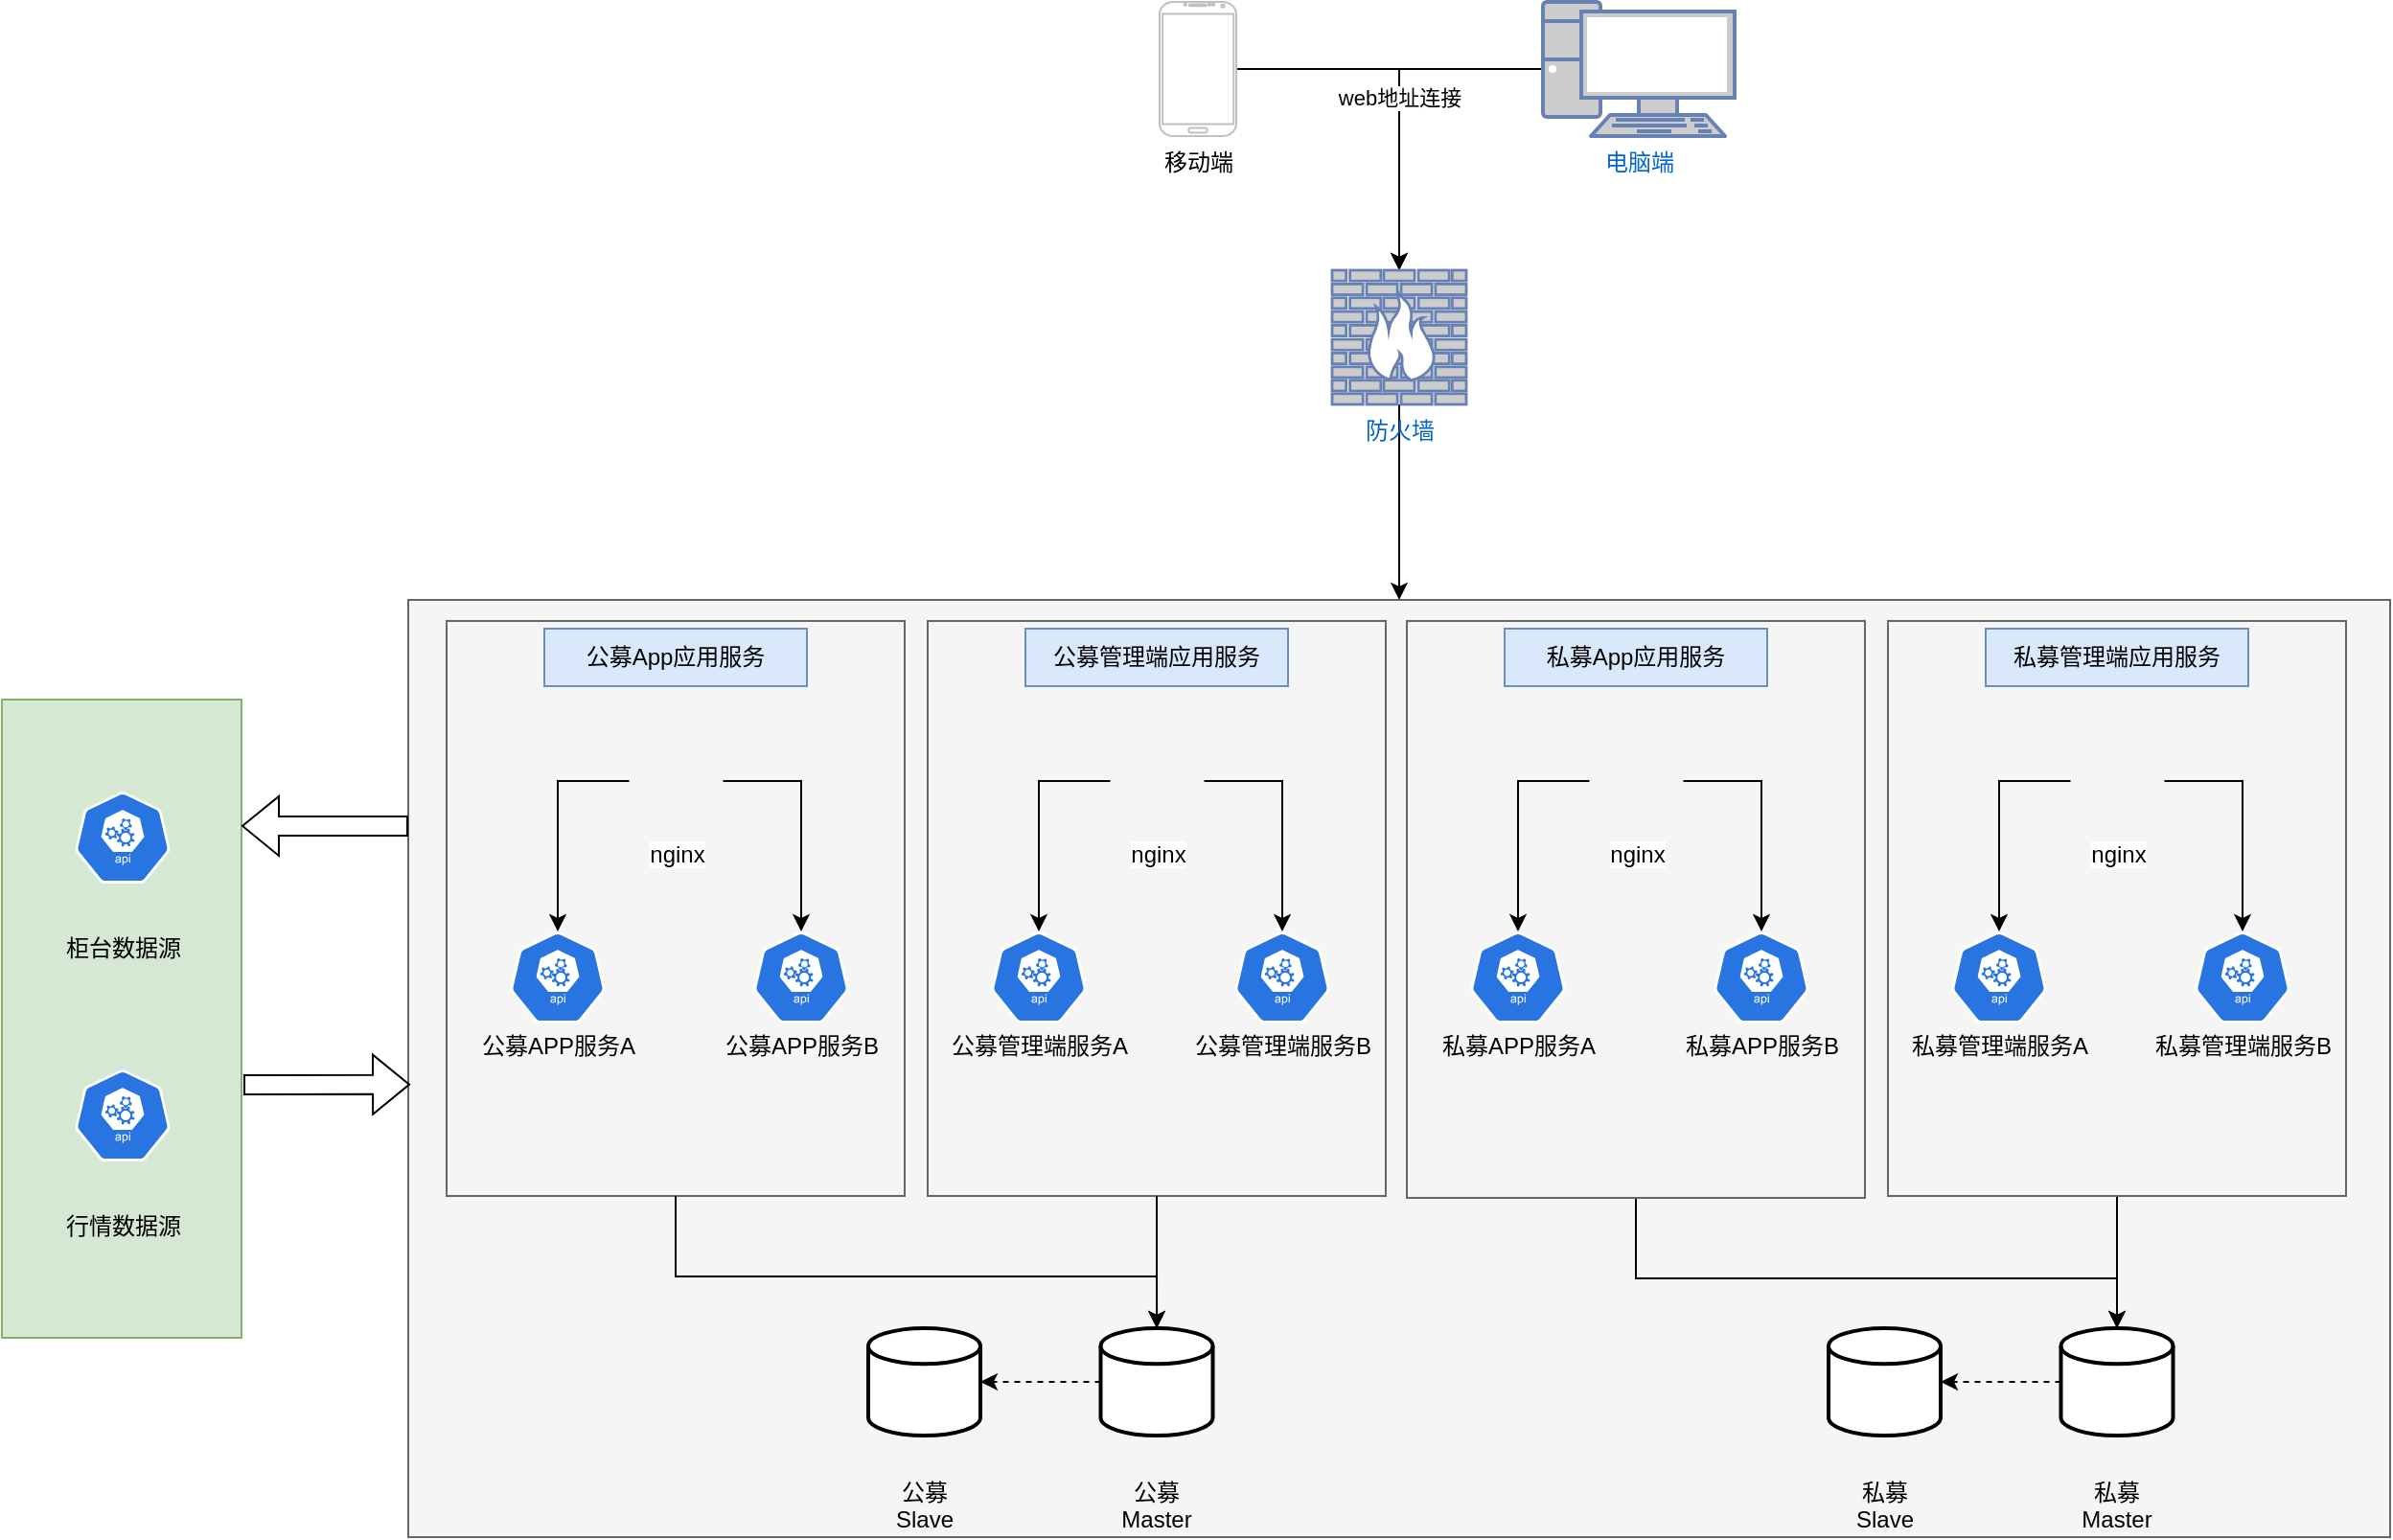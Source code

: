 <mxfile version="20.6.0" type="github"><diagram id="FFtLRq6kpSI4ZGspot21" name="第 1 页"><mxGraphModel dx="1822" dy="762" grid="0" gridSize="10" guides="1" tooltips="1" connect="1" arrows="1" fold="1" page="0" pageScale="1" pageWidth="827" pageHeight="1169" math="0" shadow="0"><root><mxCell id="0"/><mxCell id="1" parent="0"/><mxCell id="mLE344PUC3wgoO-I7Rjk-73" value="" style="rounded=0;whiteSpace=wrap;html=1;fillColor=#d5e8d4;strokeColor=#82b366;" parent="1" vertex="1"><mxGeometry x="-312" y="479" width="125" height="333" as="geometry"/></mxCell><mxCell id="mLE344PUC3wgoO-I7Rjk-8" value="" style="rounded=0;whiteSpace=wrap;html=1;fillColor=#f5f5f5;fontColor=#333333;strokeColor=#666666;" parent="1" vertex="1"><mxGeometry x="-100" y="427" width="1034" height="489" as="geometry"/></mxCell><mxCell id="q4_Ds_hNTsAd4L0cq3j5-17" value="" style="rounded=0;whiteSpace=wrap;html=1;fillColor=#f5f5f5;strokeColor=#666666;fontColor=#333333;" parent="1" vertex="1"><mxGeometry x="-80" y="438" width="239" height="300" as="geometry"/></mxCell><mxCell id="q4_Ds_hNTsAd4L0cq3j5-4" style="edgeStyle=orthogonalEdgeStyle;rounded=0;orthogonalLoop=1;jettySize=auto;html=1;" parent="1" source="q4_Ds_hNTsAd4L0cq3j5-1" target="q4_Ds_hNTsAd4L0cq3j5-3" edge="1"><mxGeometry relative="1" as="geometry"/></mxCell><mxCell id="q4_Ds_hNTsAd4L0cq3j5-1" value="移动端" style="verticalLabelPosition=bottom;verticalAlign=top;html=1;shadow=0;dashed=0;strokeWidth=1;shape=mxgraph.android.phone2;strokeColor=#c0c0c0;" parent="1" vertex="1"><mxGeometry x="292" y="115" width="40" height="70" as="geometry"/></mxCell><mxCell id="q4_Ds_hNTsAd4L0cq3j5-5" value="web地址连接" style="edgeStyle=orthogonalEdgeStyle;rounded=0;orthogonalLoop=1;jettySize=auto;html=1;" parent="1" source="q4_Ds_hNTsAd4L0cq3j5-2" target="q4_Ds_hNTsAd4L0cq3j5-3" edge="1"><mxGeometry relative="1" as="geometry"/></mxCell><mxCell id="q4_Ds_hNTsAd4L0cq3j5-2" value="电脑端" style="fontColor=#0066CC;verticalAlign=top;verticalLabelPosition=bottom;labelPosition=center;align=center;html=1;outlineConnect=0;fillColor=#CCCCCC;strokeColor=#6881B3;gradientColor=none;gradientDirection=north;strokeWidth=2;shape=mxgraph.networks.pc;" parent="1" vertex="1"><mxGeometry x="492" y="115" width="100" height="70" as="geometry"/></mxCell><mxCell id="mLE344PUC3wgoO-I7Rjk-84" style="edgeStyle=orthogonalEdgeStyle;rounded=0;orthogonalLoop=1;jettySize=auto;html=1;entryX=0.5;entryY=0;entryDx=0;entryDy=0;" parent="1" source="q4_Ds_hNTsAd4L0cq3j5-3" target="mLE344PUC3wgoO-I7Rjk-8" edge="1"><mxGeometry relative="1" as="geometry"/></mxCell><mxCell id="q4_Ds_hNTsAd4L0cq3j5-3" value="防火墙" style="fontColor=#0066CC;verticalAlign=top;verticalLabelPosition=bottom;labelPosition=center;align=center;html=1;outlineConnect=0;fillColor=#CCCCCC;strokeColor=#6881B3;gradientColor=none;gradientDirection=north;strokeWidth=2;shape=mxgraph.networks.firewall;" parent="1" vertex="1"><mxGeometry x="382" y="255" width="70" height="70" as="geometry"/></mxCell><mxCell id="mLE344PUC3wgoO-I7Rjk-16" style="edgeStyle=orthogonalEdgeStyle;rounded=0;orthogonalLoop=1;jettySize=auto;html=1;" parent="1" source="q4_Ds_hNTsAd4L0cq3j5-6" target="q4_Ds_hNTsAd4L0cq3j5-10" edge="1"><mxGeometry relative="1" as="geometry"/></mxCell><mxCell id="mLE344PUC3wgoO-I7Rjk-17" style="edgeStyle=orthogonalEdgeStyle;rounded=0;orthogonalLoop=1;jettySize=auto;html=1;entryX=0.5;entryY=0;entryDx=0;entryDy=0;entryPerimeter=0;" parent="1" source="q4_Ds_hNTsAd4L0cq3j5-6" target="mLE344PUC3wgoO-I7Rjk-15" edge="1"><mxGeometry relative="1" as="geometry"/></mxCell><mxCell id="q4_Ds_hNTsAd4L0cq3j5-6" value="nginx" style="shape=image;html=1;verticalAlign=top;verticalLabelPosition=bottom;labelBackgroundColor=#ffffff;imageAspect=0;aspect=fixed;image=https://cdn4.iconfinder.com/data/icons/logos-brands-5/24/nginx-128.png" parent="1" vertex="1"><mxGeometry x="15.25" y="497" width="49" height="49" as="geometry"/></mxCell><mxCell id="q4_Ds_hNTsAd4L0cq3j5-10" value="&lt;br&gt;&lt;br&gt;&lt;br&gt;&lt;br&gt;&lt;br&gt;公募APP服务A" style="html=1;dashed=0;whitespace=wrap;fillColor=#2875E2;strokeColor=#ffffff;points=[[0.005,0.63,0],[0.1,0.2,0],[0.9,0.2,0],[0.5,0,0],[0.995,0.63,0],[0.72,0.99,0],[0.5,1,0],[0.28,0.99,0]];shape=mxgraph.kubernetes.icon;prIcon=api" parent="1" vertex="1"><mxGeometry x="-47" y="600" width="50" height="48" as="geometry"/></mxCell><mxCell id="q4_Ds_hNTsAd4L0cq3j5-18" value="&lt;br&gt;&lt;br&gt;&lt;br&gt;&lt;br&gt;&lt;br&gt;&lt;br&gt;&lt;br&gt;&lt;br&gt;柜台数据源" style="html=1;dashed=0;whitespace=wrap;fillColor=#2875E2;strokeColor=#ffffff;points=[[0.005,0.63,0],[0.1,0.2,0],[0.9,0.2,0],[0.5,0,0],[0.995,0.63,0],[0.72,0.99,0],[0.5,1,0],[0.28,0.99,0]];shape=mxgraph.kubernetes.icon;prIcon=api" parent="1" vertex="1"><mxGeometry x="-274" y="527" width="50" height="48" as="geometry"/></mxCell><mxCell id="mLE344PUC3wgoO-I7Rjk-81" style="edgeStyle=orthogonalEdgeStyle;rounded=0;orthogonalLoop=1;jettySize=auto;html=1;dashed=1;" parent="1" source="q4_Ds_hNTsAd4L0cq3j5-20" target="mLE344PUC3wgoO-I7Rjk-6" edge="1"><mxGeometry relative="1" as="geometry"/></mxCell><mxCell id="q4_Ds_hNTsAd4L0cq3j5-20" value="&lt;br&gt;&lt;br&gt;&lt;br&gt;&lt;br&gt;&lt;br&gt;&lt;br&gt;&lt;br&gt;&lt;br&gt;&lt;br&gt;公募Master" style="strokeWidth=2;html=1;shape=mxgraph.flowchart.database;whiteSpace=wrap;" parent="1" vertex="1"><mxGeometry x="261.25" y="807" width="58.5" height="56" as="geometry"/></mxCell><mxCell id="mLE344PUC3wgoO-I7Rjk-6" value="&lt;br&gt;&lt;br&gt;&lt;br&gt;&lt;br&gt;&lt;br&gt;&lt;br&gt;&lt;br&gt;&lt;br&gt;&lt;br&gt;公募&lt;br&gt;Slave" style="strokeWidth=2;html=1;shape=mxgraph.flowchart.database;whiteSpace=wrap;" parent="1" vertex="1"><mxGeometry x="140" y="807" width="58.5" height="56" as="geometry"/></mxCell><mxCell id="mLE344PUC3wgoO-I7Rjk-13" value="公募App应用服务" style="text;html=1;strokeColor=#6c8ebf;fillColor=#dae8fc;align=center;verticalAlign=middle;whiteSpace=wrap;rounded=0;" parent="1" vertex="1"><mxGeometry x="-29" y="442" width="137" height="30" as="geometry"/></mxCell><mxCell id="mLE344PUC3wgoO-I7Rjk-15" value="&lt;br&gt;&lt;br&gt;&lt;br&gt;&lt;br&gt;&lt;br&gt;公募APP服务B" style="html=1;dashed=0;whitespace=wrap;fillColor=#2875E2;strokeColor=#ffffff;points=[[0.005,0.63,0],[0.1,0.2,0],[0.9,0.2,0],[0.5,0,0],[0.995,0.63,0],[0.72,0.99,0],[0.5,1,0],[0.28,0.99,0]];shape=mxgraph.kubernetes.icon;prIcon=api" parent="1" vertex="1"><mxGeometry x="80" y="600" width="50" height="48" as="geometry"/></mxCell><mxCell id="mLE344PUC3wgoO-I7Rjk-22" value="" style="rounded=0;whiteSpace=wrap;html=1;fillColor=#f5f5f5;strokeColor=#666666;fontColor=#333333;" parent="1" vertex="1"><mxGeometry x="171" y="438" width="239" height="300" as="geometry"/></mxCell><mxCell id="mLE344PUC3wgoO-I7Rjk-23" style="edgeStyle=orthogonalEdgeStyle;rounded=0;orthogonalLoop=1;jettySize=auto;html=1;" parent="1" source="mLE344PUC3wgoO-I7Rjk-25" target="mLE344PUC3wgoO-I7Rjk-27" edge="1"><mxGeometry relative="1" as="geometry"/></mxCell><mxCell id="mLE344PUC3wgoO-I7Rjk-24" style="edgeStyle=orthogonalEdgeStyle;rounded=0;orthogonalLoop=1;jettySize=auto;html=1;entryX=0.5;entryY=0;entryDx=0;entryDy=0;entryPerimeter=0;" parent="1" source="mLE344PUC3wgoO-I7Rjk-25" target="mLE344PUC3wgoO-I7Rjk-33" edge="1"><mxGeometry relative="1" as="geometry"/></mxCell><mxCell id="mLE344PUC3wgoO-I7Rjk-25" value="nginx" style="shape=image;html=1;verticalAlign=top;verticalLabelPosition=bottom;labelBackgroundColor=#ffffff;imageAspect=0;aspect=fixed;image=https://cdn4.iconfinder.com/data/icons/logos-brands-5/24/nginx-128.png" parent="1" vertex="1"><mxGeometry x="266.25" y="497" width="49" height="49" as="geometry"/></mxCell><mxCell id="mLE344PUC3wgoO-I7Rjk-27" value="&lt;br&gt;&lt;br&gt;&lt;br&gt;&lt;br&gt;&lt;br&gt;公募管理端服务A" style="html=1;dashed=0;whitespace=wrap;fillColor=#2875E2;strokeColor=#ffffff;points=[[0.005,0.63,0],[0.1,0.2,0],[0.9,0.2,0],[0.5,0,0],[0.995,0.63,0],[0.72,0.99,0],[0.5,1,0],[0.28,0.99,0]];shape=mxgraph.kubernetes.icon;prIcon=api" parent="1" vertex="1"><mxGeometry x="204" y="600" width="50" height="48" as="geometry"/></mxCell><mxCell id="mLE344PUC3wgoO-I7Rjk-31" value="公募管理端应用服务" style="text;html=1;strokeColor=#6c8ebf;fillColor=#dae8fc;align=center;verticalAlign=middle;whiteSpace=wrap;rounded=0;" parent="1" vertex="1"><mxGeometry x="222" y="442" width="137" height="30" as="geometry"/></mxCell><mxCell id="mLE344PUC3wgoO-I7Rjk-33" value="&lt;br&gt;&lt;br&gt;&lt;br&gt;&lt;br&gt;&lt;br&gt;公募管理端服务B" style="html=1;dashed=0;whitespace=wrap;fillColor=#2875E2;strokeColor=#ffffff;points=[[0.005,0.63,0],[0.1,0.2,0],[0.9,0.2,0],[0.5,0,0],[0.995,0.63,0],[0.72,0.99,0],[0.5,1,0],[0.28,0.99,0]];shape=mxgraph.kubernetes.icon;prIcon=api" parent="1" vertex="1"><mxGeometry x="331" y="600" width="50" height="48" as="geometry"/></mxCell><mxCell id="mLE344PUC3wgoO-I7Rjk-79" style="edgeStyle=orthogonalEdgeStyle;rounded=0;orthogonalLoop=1;jettySize=auto;html=1;entryX=0.5;entryY=0;entryDx=0;entryDy=0;entryPerimeter=0;" parent="1" source="mLE344PUC3wgoO-I7Rjk-46" target="mLE344PUC3wgoO-I7Rjk-53" edge="1"><mxGeometry relative="1" as="geometry"><Array as="points"><mxPoint x="541" y="781"/><mxPoint x="792" y="781"/></Array></mxGeometry></mxCell><mxCell id="mLE344PUC3wgoO-I7Rjk-46" value="" style="rounded=0;whiteSpace=wrap;html=1;fillColor=#f5f5f5;strokeColor=#666666;fontColor=#333333;" parent="1" vertex="1"><mxGeometry x="421" y="438" width="239" height="301" as="geometry"/></mxCell><mxCell id="mLE344PUC3wgoO-I7Rjk-47" style="edgeStyle=orthogonalEdgeStyle;rounded=0;orthogonalLoop=1;jettySize=auto;html=1;" parent="1" source="mLE344PUC3wgoO-I7Rjk-49" target="mLE344PUC3wgoO-I7Rjk-51" edge="1"><mxGeometry relative="1" as="geometry"/></mxCell><mxCell id="mLE344PUC3wgoO-I7Rjk-48" style="edgeStyle=orthogonalEdgeStyle;rounded=0;orthogonalLoop=1;jettySize=auto;html=1;entryX=0.5;entryY=0;entryDx=0;entryDy=0;entryPerimeter=0;" parent="1" source="mLE344PUC3wgoO-I7Rjk-49" target="mLE344PUC3wgoO-I7Rjk-57" edge="1"><mxGeometry relative="1" as="geometry"/></mxCell><mxCell id="mLE344PUC3wgoO-I7Rjk-49" value="nginx" style="shape=image;html=1;verticalAlign=top;verticalLabelPosition=bottom;labelBackgroundColor=#ffffff;imageAspect=0;aspect=fixed;image=https://cdn4.iconfinder.com/data/icons/logos-brands-5/24/nginx-128.png" parent="1" vertex="1"><mxGeometry x="516.25" y="497" width="49" height="49" as="geometry"/></mxCell><mxCell id="mLE344PUC3wgoO-I7Rjk-51" value="&lt;br&gt;&lt;br&gt;&lt;br&gt;&lt;br&gt;&lt;br&gt;私募APP服务A" style="html=1;dashed=0;whitespace=wrap;fillColor=#2875E2;strokeColor=#ffffff;points=[[0.005,0.63,0],[0.1,0.2,0],[0.9,0.2,0],[0.5,0,0],[0.995,0.63,0],[0.72,0.99,0],[0.5,1,0],[0.28,0.99,0]];shape=mxgraph.kubernetes.icon;prIcon=api" parent="1" vertex="1"><mxGeometry x="454" y="600" width="50" height="48" as="geometry"/></mxCell><mxCell id="mLE344PUC3wgoO-I7Rjk-52" style="edgeStyle=orthogonalEdgeStyle;rounded=0;orthogonalLoop=1;jettySize=auto;html=1;dashed=1;" parent="1" source="mLE344PUC3wgoO-I7Rjk-53" target="mLE344PUC3wgoO-I7Rjk-54" edge="1"><mxGeometry relative="1" as="geometry"/></mxCell><mxCell id="mLE344PUC3wgoO-I7Rjk-53" value="&lt;br&gt;&lt;br&gt;&lt;br&gt;&lt;br&gt;&lt;br&gt;&lt;br&gt;&lt;br&gt;&lt;br&gt;&lt;br&gt;私募Master" style="strokeWidth=2;html=1;shape=mxgraph.flowchart.database;whiteSpace=wrap;" parent="1" vertex="1"><mxGeometry x="762.25" y="807" width="58.5" height="56" as="geometry"/></mxCell><mxCell id="mLE344PUC3wgoO-I7Rjk-54" value="&lt;br&gt;&lt;br&gt;&lt;br&gt;&lt;br&gt;&lt;br&gt;&lt;br&gt;&lt;br&gt;&lt;br&gt;&lt;br&gt;私募&lt;br&gt;Slave" style="strokeWidth=2;html=1;shape=mxgraph.flowchart.database;whiteSpace=wrap;" parent="1" vertex="1"><mxGeometry x="641" y="807" width="58.5" height="56" as="geometry"/></mxCell><mxCell id="mLE344PUC3wgoO-I7Rjk-55" value="私募App应用服务" style="text;html=1;strokeColor=#6c8ebf;fillColor=#dae8fc;align=center;verticalAlign=middle;whiteSpace=wrap;rounded=0;" parent="1" vertex="1"><mxGeometry x="472" y="442" width="137" height="30" as="geometry"/></mxCell><mxCell id="mLE344PUC3wgoO-I7Rjk-57" value="&lt;br&gt;&lt;br&gt;&lt;br&gt;&lt;br&gt;&lt;br&gt;私募APP服务B" style="html=1;dashed=0;whitespace=wrap;fillColor=#2875E2;strokeColor=#ffffff;points=[[0.005,0.63,0],[0.1,0.2,0],[0.9,0.2,0],[0.5,0,0],[0.995,0.63,0],[0.72,0.99,0],[0.5,1,0],[0.28,0.99,0]];shape=mxgraph.kubernetes.icon;prIcon=api" parent="1" vertex="1"><mxGeometry x="581" y="600" width="50" height="48" as="geometry"/></mxCell><mxCell id="mLE344PUC3wgoO-I7Rjk-80" style="edgeStyle=orthogonalEdgeStyle;rounded=0;orthogonalLoop=1;jettySize=auto;html=1;entryX=0.5;entryY=0;entryDx=0;entryDy=0;entryPerimeter=0;" parent="1" source="mLE344PUC3wgoO-I7Rjk-58" target="mLE344PUC3wgoO-I7Rjk-53" edge="1"><mxGeometry relative="1" as="geometry"><Array as="points"><mxPoint x="792" y="805"/><mxPoint x="792" y="805"/></Array></mxGeometry></mxCell><mxCell id="mLE344PUC3wgoO-I7Rjk-58" value="" style="rounded=0;whiteSpace=wrap;html=1;fillColor=#f5f5f5;strokeColor=#666666;fontColor=#333333;" parent="1" vertex="1"><mxGeometry x="672" y="438" width="239" height="300" as="geometry"/></mxCell><mxCell id="mLE344PUC3wgoO-I7Rjk-59" style="edgeStyle=orthogonalEdgeStyle;rounded=0;orthogonalLoop=1;jettySize=auto;html=1;" parent="1" source="mLE344PUC3wgoO-I7Rjk-61" target="mLE344PUC3wgoO-I7Rjk-63" edge="1"><mxGeometry relative="1" as="geometry"/></mxCell><mxCell id="mLE344PUC3wgoO-I7Rjk-60" style="edgeStyle=orthogonalEdgeStyle;rounded=0;orthogonalLoop=1;jettySize=auto;html=1;entryX=0.5;entryY=0;entryDx=0;entryDy=0;entryPerimeter=0;" parent="1" source="mLE344PUC3wgoO-I7Rjk-61" target="mLE344PUC3wgoO-I7Rjk-69" edge="1"><mxGeometry relative="1" as="geometry"/></mxCell><mxCell id="mLE344PUC3wgoO-I7Rjk-61" value="nginx" style="shape=image;html=1;verticalAlign=top;verticalLabelPosition=bottom;labelBackgroundColor=#ffffff;imageAspect=0;aspect=fixed;image=https://cdn4.iconfinder.com/data/icons/logos-brands-5/24/nginx-128.png" parent="1" vertex="1"><mxGeometry x="767.25" y="497" width="49" height="49" as="geometry"/></mxCell><mxCell id="mLE344PUC3wgoO-I7Rjk-63" value="&lt;br&gt;&lt;br&gt;&lt;br&gt;&lt;br&gt;&lt;br&gt;私募管理端服务A" style="html=1;dashed=0;whitespace=wrap;fillColor=#2875E2;strokeColor=#ffffff;points=[[0.005,0.63,0],[0.1,0.2,0],[0.9,0.2,0],[0.5,0,0],[0.995,0.63,0],[0.72,0.99,0],[0.5,1,0],[0.28,0.99,0]];shape=mxgraph.kubernetes.icon;prIcon=api" parent="1" vertex="1"><mxGeometry x="705" y="600" width="50" height="48" as="geometry"/></mxCell><mxCell id="mLE344PUC3wgoO-I7Rjk-67" value="私募管理端应用服务" style="text;html=1;strokeColor=#6c8ebf;fillColor=#dae8fc;align=center;verticalAlign=middle;whiteSpace=wrap;rounded=0;" parent="1" vertex="1"><mxGeometry x="723" y="442" width="137" height="30" as="geometry"/></mxCell><mxCell id="mLE344PUC3wgoO-I7Rjk-69" value="&lt;br&gt;&lt;br&gt;&lt;br&gt;&lt;br&gt;&lt;br&gt;私募管理端服务B" style="html=1;dashed=0;whitespace=wrap;fillColor=#2875E2;strokeColor=#ffffff;points=[[0.005,0.63,0],[0.1,0.2,0],[0.9,0.2,0],[0.5,0,0],[0.995,0.63,0],[0.72,0.99,0],[0.5,1,0],[0.28,0.99,0]];shape=mxgraph.kubernetes.icon;prIcon=api" parent="1" vertex="1"><mxGeometry x="832" y="600" width="50" height="48" as="geometry"/></mxCell><mxCell id="mLE344PUC3wgoO-I7Rjk-72" value="&lt;br&gt;&lt;br&gt;&lt;br&gt;&lt;br&gt;&lt;br&gt;&lt;br&gt;&lt;br&gt;&lt;br&gt;行情数据源" style="html=1;dashed=0;whitespace=wrap;fillColor=#2875E2;strokeColor=#ffffff;points=[[0.005,0.63,0],[0.1,0.2,0],[0.9,0.2,0],[0.5,0,0],[0.995,0.63,0],[0.72,0.99,0],[0.5,1,0],[0.28,0.99,0]];shape=mxgraph.kubernetes.icon;prIcon=api" parent="1" vertex="1"><mxGeometry x="-274" y="672" width="50" height="48" as="geometry"/></mxCell><mxCell id="mLE344PUC3wgoO-I7Rjk-74" value="" style="shape=flexArrow;endArrow=classic;html=1;rounded=0;entryX=1;entryY=0.198;entryDx=0;entryDy=0;entryPerimeter=0;" parent="1" target="mLE344PUC3wgoO-I7Rjk-73" edge="1"><mxGeometry width="50" height="50" relative="1" as="geometry"><mxPoint x="-100" y="545" as="sourcePoint"/><mxPoint x="-106" y="500" as="targetPoint"/></mxGeometry></mxCell><mxCell id="mLE344PUC3wgoO-I7Rjk-75" value="" style="shape=flexArrow;endArrow=classic;html=1;rounded=0;entryX=0.001;entryY=0.517;entryDx=0;entryDy=0;entryPerimeter=0;" parent="1" target="mLE344PUC3wgoO-I7Rjk-8" edge="1"><mxGeometry width="50" height="50" relative="1" as="geometry"><mxPoint x="-186" y="680" as="sourcePoint"/><mxPoint x="-190" y="648.004" as="targetPoint"/></mxGeometry></mxCell><mxCell id="mLE344PUC3wgoO-I7Rjk-78" style="edgeStyle=orthogonalEdgeStyle;rounded=0;orthogonalLoop=1;jettySize=auto;html=1;" parent="1" source="mLE344PUC3wgoO-I7Rjk-22" target="q4_Ds_hNTsAd4L0cq3j5-20" edge="1"><mxGeometry relative="1" as="geometry"/></mxCell><mxCell id="mLE344PUC3wgoO-I7Rjk-83" style="edgeStyle=orthogonalEdgeStyle;rounded=0;orthogonalLoop=1;jettySize=auto;html=1;entryX=0.5;entryY=0;entryDx=0;entryDy=0;entryPerimeter=0;" parent="1" source="q4_Ds_hNTsAd4L0cq3j5-17" target="q4_Ds_hNTsAd4L0cq3j5-20" edge="1"><mxGeometry relative="1" as="geometry"><Array as="points"><mxPoint x="40" y="780"/><mxPoint x="291" y="780"/></Array></mxGeometry></mxCell></root></mxGraphModel></diagram></mxfile>